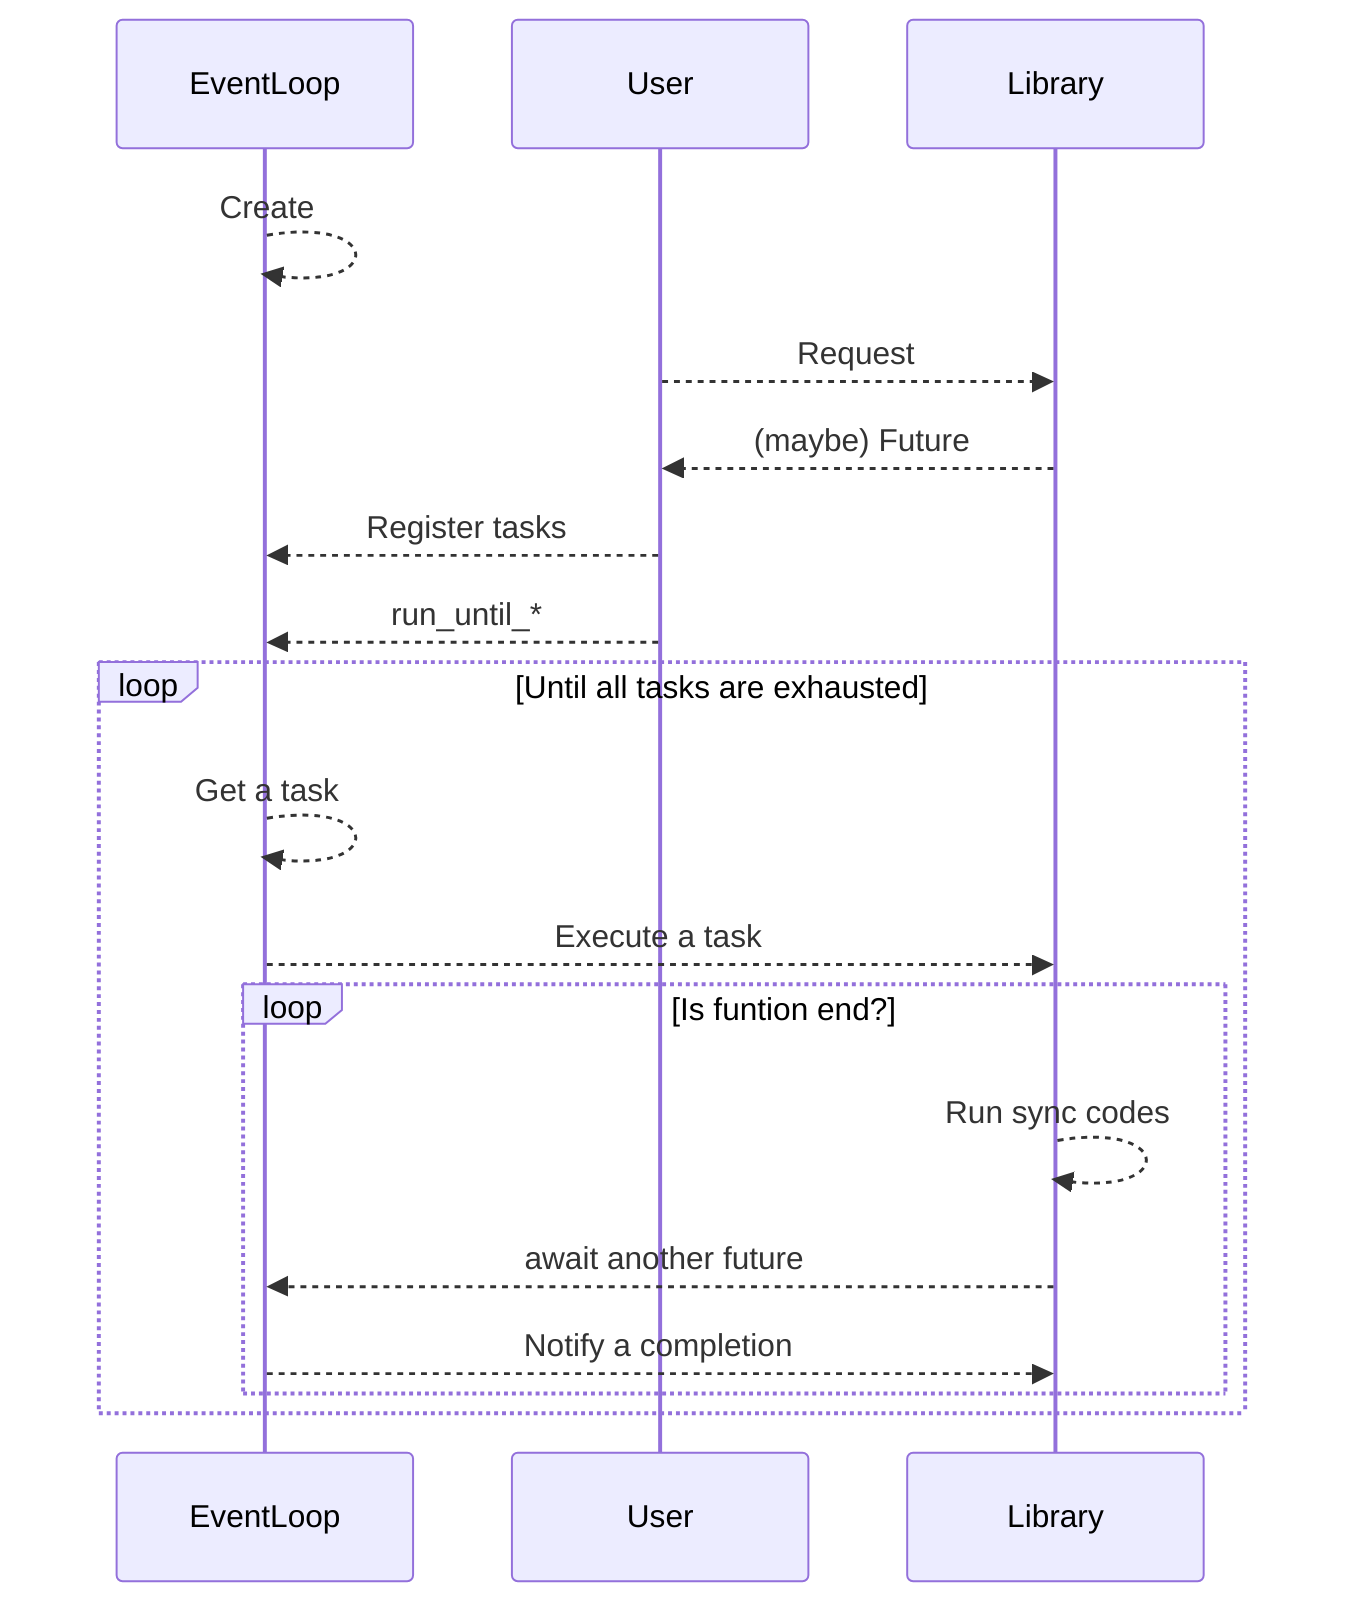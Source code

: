 sequenceDiagram
    EventLoop-->>EventLoop: Create

    User-->>Library: Request
    Library-->>User: (maybe) Future

    User-->>EventLoop: Register tasks
    User-->>EventLoop: run_until_*

    loop Until all tasks are exhausted
        EventLoop-->>EventLoop: Get a task
        EventLoop-->>Library: Execute a task

        loop Is funtion end?
            Library-->>Library: Run sync codes
            Library-->>EventLoop: await another future

            EventLoop-->>Library: Notify a completion
        end
    end